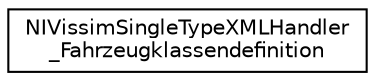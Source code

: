 digraph "Graphical Class Hierarchy"
{
  edge [fontname="Helvetica",fontsize="10",labelfontname="Helvetica",labelfontsize="10"];
  node [fontname="Helvetica",fontsize="10",shape=record];
  rankdir="LR";
  Node0 [label="NIVissimSingleTypeXMLHandler\l_Fahrzeugklassendefinition",height=0.2,width=0.4,color="black", fillcolor="white", style="filled",URL="$d6/de1/class_n_i_vissim_single_type_x_m_l_handler___fahrzeugklassendefinition.html",tooltip="A class which extracts VISSIM-Fahrzeugklassen from a parsed VISSIM-file. "];
}
